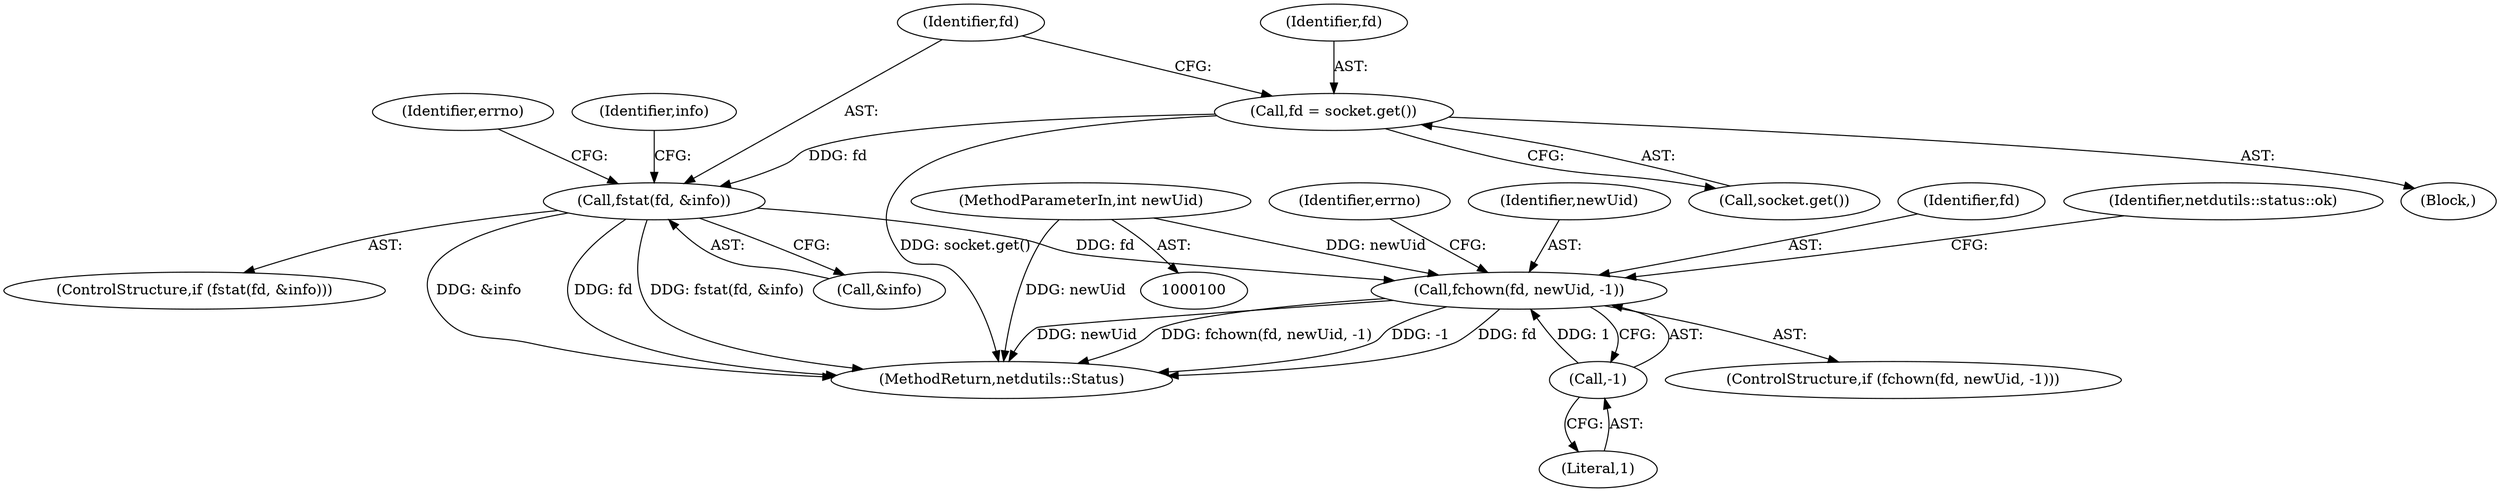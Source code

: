 digraph "0_Android_931418b16c7197ca2df34c2a5609e49791125abe@API" {
"1000186" [label="(Call,fchown(fd, newUid, -1))"];
"1000115" [label="(Call,fstat(fd, &info))"];
"1000110" [label="(Call,fd = socket.get())"];
"1000102" [label="(MethodParameterIn,int newUid)"];
"1000189" [label="(Call,-1)"];
"1000197" [label="(Identifier,netdutils::status::ok)"];
"1000104" [label="(Block,)"];
"1000194" [label="(Identifier,errno)"];
"1000198" [label="(MethodReturn,netdutils::Status)"];
"1000122" [label="(Identifier,errno)"];
"1000127" [label="(Identifier,info)"];
"1000114" [label="(ControlStructure,if (fstat(fd, &info)))"];
"1000112" [label="(Call,socket.get())"];
"1000189" [label="(Call,-1)"];
"1000190" [label="(Literal,1)"];
"1000188" [label="(Identifier,newUid)"];
"1000110" [label="(Call,fd = socket.get())"];
"1000187" [label="(Identifier,fd)"];
"1000117" [label="(Call,&info)"];
"1000185" [label="(ControlStructure,if (fchown(fd, newUid, -1)))"];
"1000115" [label="(Call,fstat(fd, &info))"];
"1000116" [label="(Identifier,fd)"];
"1000102" [label="(MethodParameterIn,int newUid)"];
"1000111" [label="(Identifier,fd)"];
"1000186" [label="(Call,fchown(fd, newUid, -1))"];
"1000186" -> "1000185"  [label="AST: "];
"1000186" -> "1000189"  [label="CFG: "];
"1000187" -> "1000186"  [label="AST: "];
"1000188" -> "1000186"  [label="AST: "];
"1000189" -> "1000186"  [label="AST: "];
"1000194" -> "1000186"  [label="CFG: "];
"1000197" -> "1000186"  [label="CFG: "];
"1000186" -> "1000198"  [label="DDG: fd"];
"1000186" -> "1000198"  [label="DDG: newUid"];
"1000186" -> "1000198"  [label="DDG: fchown(fd, newUid, -1)"];
"1000186" -> "1000198"  [label="DDG: -1"];
"1000115" -> "1000186"  [label="DDG: fd"];
"1000102" -> "1000186"  [label="DDG: newUid"];
"1000189" -> "1000186"  [label="DDG: 1"];
"1000115" -> "1000114"  [label="AST: "];
"1000115" -> "1000117"  [label="CFG: "];
"1000116" -> "1000115"  [label="AST: "];
"1000117" -> "1000115"  [label="AST: "];
"1000122" -> "1000115"  [label="CFG: "];
"1000127" -> "1000115"  [label="CFG: "];
"1000115" -> "1000198"  [label="DDG: &info"];
"1000115" -> "1000198"  [label="DDG: fstat(fd, &info)"];
"1000115" -> "1000198"  [label="DDG: fd"];
"1000110" -> "1000115"  [label="DDG: fd"];
"1000110" -> "1000104"  [label="AST: "];
"1000110" -> "1000112"  [label="CFG: "];
"1000111" -> "1000110"  [label="AST: "];
"1000112" -> "1000110"  [label="AST: "];
"1000116" -> "1000110"  [label="CFG: "];
"1000110" -> "1000198"  [label="DDG: socket.get()"];
"1000102" -> "1000100"  [label="AST: "];
"1000102" -> "1000198"  [label="DDG: newUid"];
"1000189" -> "1000190"  [label="CFG: "];
"1000190" -> "1000189"  [label="AST: "];
}
